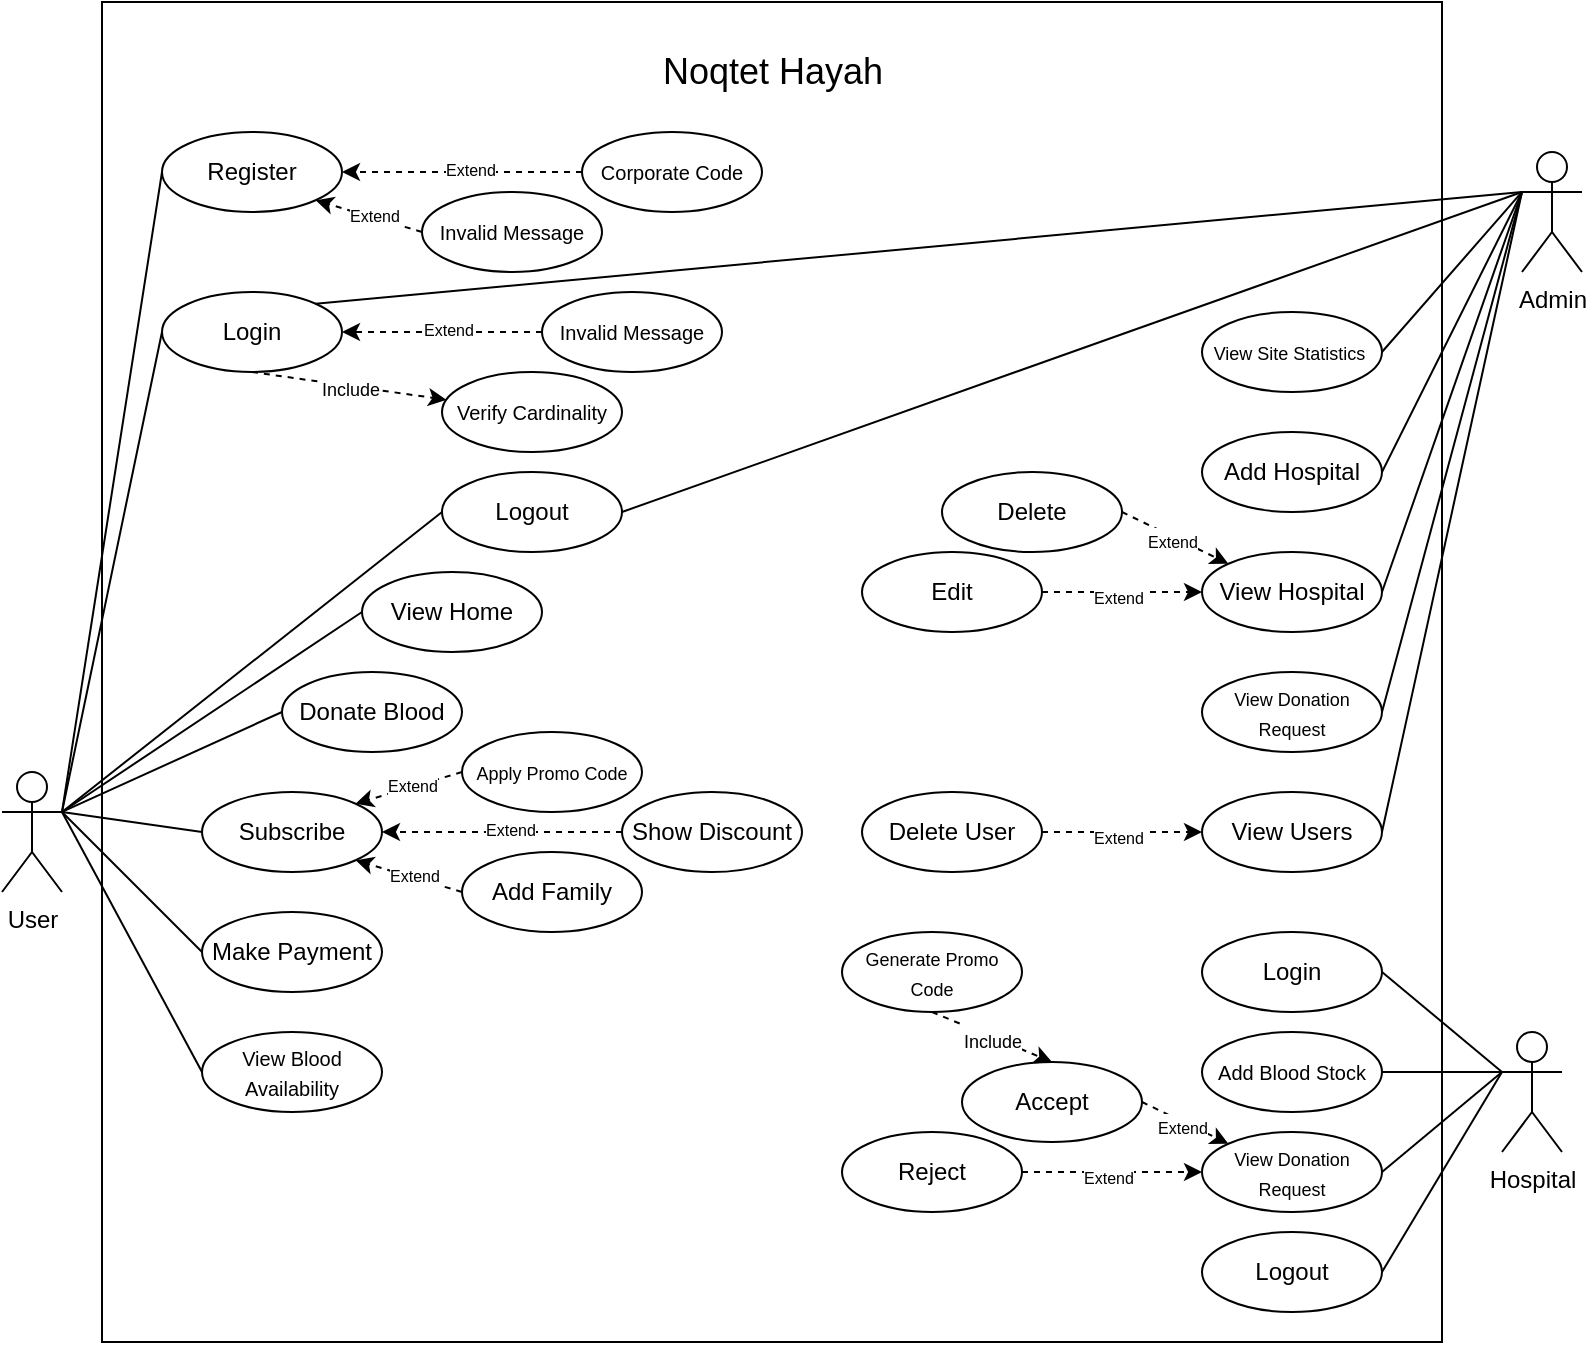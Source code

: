 <mxfile version="26.1.1">
  <diagram name="Page-1" id="CJFP9j9K7yKvtpVhEJYB">
    <mxGraphModel dx="996" dy="379" grid="1" gridSize="10" guides="1" tooltips="1" connect="1" arrows="1" fold="1" page="1" pageScale="1" pageWidth="850" pageHeight="1100" math="0" shadow="0">
      <root>
        <mxCell id="0" />
        <mxCell id="1" parent="0" />
        <mxCell id="4clGA9OW3IpD6KlwfDJ9-4" style="edgeStyle=orthogonalEdgeStyle;rounded=0;orthogonalLoop=1;jettySize=auto;html=1;" edge="1" parent="1">
          <mxGeometry relative="1" as="geometry">
            <mxPoint x="140" y="100" as="targetPoint" />
            <mxPoint x="140" y="100" as="sourcePoint" />
          </mxGeometry>
        </mxCell>
        <mxCell id="4clGA9OW3IpD6KlwfDJ9-7" value="" style="whiteSpace=wrap;html=1;aspect=fixed;fontStyle=1" vertex="1" parent="1">
          <mxGeometry x="70" y="15" width="670" height="670" as="geometry" />
        </mxCell>
        <mxCell id="4clGA9OW3IpD6KlwfDJ9-8" value="&lt;font style=&quot;font-size: 18px;&quot;&gt;Noqtet Hayah&lt;/font&gt;" style="text;html=1;align=center;verticalAlign=middle;whiteSpace=wrap;rounded=0;" vertex="1" parent="1">
          <mxGeometry x="348.5" y="30" width="113" height="40" as="geometry" />
        </mxCell>
        <mxCell id="4clGA9OW3IpD6KlwfDJ9-9" value="User" style="shape=umlActor;verticalLabelPosition=bottom;verticalAlign=top;html=1;outlineConnect=0;" vertex="1" parent="1">
          <mxGeometry x="20" y="400" width="30" height="60" as="geometry" />
        </mxCell>
        <mxCell id="4clGA9OW3IpD6KlwfDJ9-13" value="Hospital" style="shape=umlActor;verticalLabelPosition=bottom;verticalAlign=top;html=1;outlineConnect=0;" vertex="1" parent="1">
          <mxGeometry x="770" y="530" width="30" height="60" as="geometry" />
        </mxCell>
        <mxCell id="4clGA9OW3IpD6KlwfDJ9-14" value="Admin" style="shape=umlActor;verticalLabelPosition=bottom;verticalAlign=top;html=1;outlineConnect=0;" vertex="1" parent="1">
          <mxGeometry x="780" y="90" width="30" height="60" as="geometry" />
        </mxCell>
        <mxCell id="4clGA9OW3IpD6KlwfDJ9-20" style="edgeStyle=orthogonalEdgeStyle;rounded=0;orthogonalLoop=1;jettySize=auto;html=1;exitX=0.5;exitY=1;exitDx=0;exitDy=0;" edge="1" parent="1">
          <mxGeometry relative="1" as="geometry">
            <mxPoint x="195" y="150" as="sourcePoint" />
            <mxPoint x="195" y="150" as="targetPoint" />
          </mxGeometry>
        </mxCell>
        <mxCell id="4clGA9OW3IpD6KlwfDJ9-26" value="" style="html=1;labelBackgroundColor=#ffffff;startArrow=none;startFill=0;startSize=6;endArrow=classic;endFill=1;endSize=6;jettySize=auto;orthogonalLoop=1;strokeWidth=1;dashed=1;fontSize=14;rounded=0;exitX=0;exitY=0.5;exitDx=0;exitDy=0;entryX=1;entryY=1;entryDx=0;entryDy=0;" edge="1" parent="1" source="4clGA9OW3IpD6KlwfDJ9-62" target="4clGA9OW3IpD6KlwfDJ9-61">
          <mxGeometry width="60" height="60" relative="1" as="geometry">
            <mxPoint x="290" y="100" as="sourcePoint" />
            <mxPoint x="197" y="184" as="targetPoint" />
          </mxGeometry>
        </mxCell>
        <mxCell id="4clGA9OW3IpD6KlwfDJ9-28" value="&lt;font style=&quot;font-size: 8px;&quot;&gt;Extend&lt;/font&gt;" style="edgeLabel;html=1;align=center;verticalAlign=middle;resizable=0;points=[];" vertex="1" connectable="0" parent="4clGA9OW3IpD6KlwfDJ9-26">
          <mxGeometry x="-0.055" y="-2" relative="1" as="geometry">
            <mxPoint as="offset" />
          </mxGeometry>
        </mxCell>
        <mxCell id="4clGA9OW3IpD6KlwfDJ9-33" value="" style="html=1;labelBackgroundColor=#ffffff;startArrow=none;startFill=0;startSize=6;endArrow=classic;endFill=1;endSize=6;jettySize=auto;orthogonalLoop=1;strokeWidth=1;dashed=1;fontSize=14;rounded=0;entryX=1;entryY=0.5;entryDx=0;entryDy=0;exitX=0;exitY=0.5;exitDx=0;exitDy=0;" edge="1" parent="1" source="4clGA9OW3IpD6KlwfDJ9-58" target="4clGA9OW3IpD6KlwfDJ9-48">
          <mxGeometry width="60" height="60" relative="1" as="geometry">
            <mxPoint x="290" y="165" as="sourcePoint" />
            <mxPoint x="240" y="135" as="targetPoint" />
          </mxGeometry>
        </mxCell>
        <mxCell id="4clGA9OW3IpD6KlwfDJ9-34" value="&lt;font style=&quot;font-size: 8px;&quot;&gt;Extend&lt;/font&gt;" style="edgeLabel;html=1;align=center;verticalAlign=middle;resizable=0;points=[];" vertex="1" connectable="0" parent="4clGA9OW3IpD6KlwfDJ9-33">
          <mxGeometry x="-0.055" y="-2" relative="1" as="geometry">
            <mxPoint as="offset" />
          </mxGeometry>
        </mxCell>
        <mxCell id="4clGA9OW3IpD6KlwfDJ9-36" value="" style="html=1;labelBackgroundColor=#ffffff;startArrow=none;startFill=0;startSize=6;endArrow=classic;endFill=1;endSize=6;jettySize=auto;orthogonalLoop=1;strokeWidth=1;dashed=1;fontSize=14;rounded=0;exitX=0;exitY=0.5;exitDx=0;exitDy=0;entryX=1;entryY=0;entryDx=0;entryDy=0;" edge="1" parent="1" source="4clGA9OW3IpD6KlwfDJ9-56" target="4clGA9OW3IpD6KlwfDJ9-51">
          <mxGeometry width="60" height="60" relative="1" as="geometry">
            <mxPoint x="300" y="280" as="sourcePoint" />
            <mxPoint x="240" y="175" as="targetPoint" />
          </mxGeometry>
        </mxCell>
        <mxCell id="4clGA9OW3IpD6KlwfDJ9-37" value="&lt;font style=&quot;font-size: 8px;&quot;&gt;Extend&lt;/font&gt;" style="edgeLabel;html=1;align=center;verticalAlign=middle;resizable=0;points=[];" vertex="1" connectable="0" parent="4clGA9OW3IpD6KlwfDJ9-36">
          <mxGeometry x="-0.055" y="-2" relative="1" as="geometry">
            <mxPoint as="offset" />
          </mxGeometry>
        </mxCell>
        <mxCell id="4clGA9OW3IpD6KlwfDJ9-38" value="" style="html=1;labelBackgroundColor=#ffffff;startArrow=none;startFill=0;startSize=6;endArrow=classic;endFill=1;endSize=6;jettySize=auto;orthogonalLoop=1;strokeWidth=1;dashed=1;fontSize=14;rounded=0;entryX=1;entryY=1;entryDx=0;entryDy=0;exitX=0;exitY=0.5;exitDx=0;exitDy=0;" edge="1" parent="1" source="4clGA9OW3IpD6KlwfDJ9-55" target="4clGA9OW3IpD6KlwfDJ9-51">
          <mxGeometry width="60" height="60" relative="1" as="geometry">
            <mxPoint x="304" y="361" as="sourcePoint" />
            <mxPoint x="240" y="175" as="targetPoint" />
          </mxGeometry>
        </mxCell>
        <mxCell id="4clGA9OW3IpD6KlwfDJ9-39" value="&lt;font style=&quot;font-size: 8px;&quot;&gt;Extend&lt;/font&gt;" style="edgeLabel;html=1;align=center;verticalAlign=middle;resizable=0;points=[];" vertex="1" connectable="0" parent="4clGA9OW3IpD6KlwfDJ9-38">
          <mxGeometry x="-0.055" y="-2" relative="1" as="geometry">
            <mxPoint as="offset" />
          </mxGeometry>
        </mxCell>
        <mxCell id="4clGA9OW3IpD6KlwfDJ9-46" value="&lt;font style=&quot;font-size: 10px;&quot;&gt;View Blood Availability&lt;/font&gt;" style="ellipse;whiteSpace=wrap;html=1;" vertex="1" parent="1">
          <mxGeometry x="120" y="530" width="90" height="40" as="geometry" />
        </mxCell>
        <mxCell id="4clGA9OW3IpD6KlwfDJ9-47" value="Logout" style="ellipse;whiteSpace=wrap;html=1;" vertex="1" parent="1">
          <mxGeometry x="240" y="250" width="90" height="40" as="geometry" />
        </mxCell>
        <mxCell id="4clGA9OW3IpD6KlwfDJ9-48" value="Login" style="ellipse;whiteSpace=wrap;html=1;" vertex="1" parent="1">
          <mxGeometry x="100" y="160" width="90" height="40" as="geometry" />
        </mxCell>
        <mxCell id="4clGA9OW3IpD6KlwfDJ9-50" value="&lt;font style=&quot;font-size: 10px;&quot;&gt;Corporate Code&lt;/font&gt;" style="ellipse;whiteSpace=wrap;html=1;" vertex="1" parent="1">
          <mxGeometry x="310" y="80" width="90" height="40" as="geometry" />
        </mxCell>
        <mxCell id="4clGA9OW3IpD6KlwfDJ9-51" value="Subscribe" style="ellipse;whiteSpace=wrap;html=1;" vertex="1" parent="1">
          <mxGeometry x="120" y="410" width="90" height="40" as="geometry" />
        </mxCell>
        <mxCell id="4clGA9OW3IpD6KlwfDJ9-52" value="Show Discount" style="ellipse;whiteSpace=wrap;html=1;" vertex="1" parent="1">
          <mxGeometry x="330" y="410" width="90" height="40" as="geometry" />
        </mxCell>
        <mxCell id="4clGA9OW3IpD6KlwfDJ9-53" value="" style="html=1;labelBackgroundColor=#ffffff;startArrow=none;startFill=0;startSize=6;endArrow=classic;endFill=1;endSize=6;jettySize=auto;orthogonalLoop=1;strokeWidth=1;dashed=1;fontSize=14;rounded=0;entryX=1;entryY=0.5;entryDx=0;entryDy=0;exitX=0;exitY=0.5;exitDx=0;exitDy=0;" edge="1" parent="1" source="4clGA9OW3IpD6KlwfDJ9-52" target="4clGA9OW3IpD6KlwfDJ9-51">
          <mxGeometry width="60" height="60" relative="1" as="geometry">
            <mxPoint x="314" y="371" as="sourcePoint" />
            <mxPoint x="207" y="344" as="targetPoint" />
          </mxGeometry>
        </mxCell>
        <mxCell id="4clGA9OW3IpD6KlwfDJ9-54" value="&lt;font style=&quot;font-size: 8px;&quot;&gt;Extend&lt;/font&gt;" style="edgeLabel;html=1;align=center;verticalAlign=middle;resizable=0;points=[];" vertex="1" connectable="0" parent="4clGA9OW3IpD6KlwfDJ9-53">
          <mxGeometry x="-0.055" y="-2" relative="1" as="geometry">
            <mxPoint as="offset" />
          </mxGeometry>
        </mxCell>
        <mxCell id="4clGA9OW3IpD6KlwfDJ9-55" value="Add Family" style="ellipse;whiteSpace=wrap;html=1;" vertex="1" parent="1">
          <mxGeometry x="250" y="440" width="90" height="40" as="geometry" />
        </mxCell>
        <mxCell id="4clGA9OW3IpD6KlwfDJ9-56" value="&lt;font style=&quot;font-size: 9px;&quot;&gt;Apply Promo Code&lt;/font&gt;" style="ellipse;whiteSpace=wrap;html=1;" vertex="1" parent="1">
          <mxGeometry x="250" y="380" width="90" height="40" as="geometry" />
        </mxCell>
        <mxCell id="4clGA9OW3IpD6KlwfDJ9-57" value="Donate Blood" style="ellipse;whiteSpace=wrap;html=1;" vertex="1" parent="1">
          <mxGeometry x="160" y="350" width="90" height="40" as="geometry" />
        </mxCell>
        <mxCell id="4clGA9OW3IpD6KlwfDJ9-58" value="&lt;font style=&quot;font-size: 10px;&quot;&gt;Invalid Message&lt;/font&gt;" style="ellipse;whiteSpace=wrap;html=1;" vertex="1" parent="1">
          <mxGeometry x="290" y="160" width="90" height="40" as="geometry" />
        </mxCell>
        <mxCell id="4clGA9OW3IpD6KlwfDJ9-59" value="" style="html=1;labelBackgroundColor=#ffffff;startArrow=none;startFill=0;startSize=6;endArrow=classic;endFill=1;endSize=6;jettySize=auto;orthogonalLoop=1;strokeWidth=1;dashed=1;fontSize=14;rounded=0;entryX=1;entryY=0.5;entryDx=0;entryDy=0;exitX=0;exitY=0.5;exitDx=0;exitDy=0;" edge="1" parent="1" source="4clGA9OW3IpD6KlwfDJ9-50" target="4clGA9OW3IpD6KlwfDJ9-61">
          <mxGeometry width="60" height="60" relative="1" as="geometry">
            <mxPoint x="280" y="430" as="sourcePoint" />
            <mxPoint x="220" y="430" as="targetPoint" />
          </mxGeometry>
        </mxCell>
        <mxCell id="4clGA9OW3IpD6KlwfDJ9-60" value="&lt;font style=&quot;font-size: 8px;&quot;&gt;Extend&lt;/font&gt;" style="edgeLabel;html=1;align=center;verticalAlign=middle;resizable=0;points=[];" vertex="1" connectable="0" parent="4clGA9OW3IpD6KlwfDJ9-59">
          <mxGeometry x="-0.055" y="-2" relative="1" as="geometry">
            <mxPoint as="offset" />
          </mxGeometry>
        </mxCell>
        <mxCell id="4clGA9OW3IpD6KlwfDJ9-61" value="Register" style="ellipse;whiteSpace=wrap;html=1;" vertex="1" parent="1">
          <mxGeometry x="100" y="80" width="90" height="40" as="geometry" />
        </mxCell>
        <mxCell id="4clGA9OW3IpD6KlwfDJ9-62" value="&lt;font style=&quot;font-size: 10px;&quot;&gt;Invalid Message&lt;/font&gt;" style="ellipse;whiteSpace=wrap;html=1;" vertex="1" parent="1">
          <mxGeometry x="230" y="110" width="90" height="40" as="geometry" />
        </mxCell>
        <mxCell id="4clGA9OW3IpD6KlwfDJ9-63" value="&lt;font style=&quot;font-size: 10px;&quot;&gt;Verify Cardinality&lt;/font&gt;" style="ellipse;whiteSpace=wrap;html=1;" vertex="1" parent="1">
          <mxGeometry x="240" y="200" width="90" height="40" as="geometry" />
        </mxCell>
        <mxCell id="4clGA9OW3IpD6KlwfDJ9-65" value="&lt;font style=&quot;font-size: 9px;&quot;&gt;Include&lt;/font&gt;" style="html=1;labelBackgroundColor=#ffffff;startArrow=none;startFill=0;startSize=6;endArrow=classic;endFill=1;endSize=6;jettySize=auto;orthogonalLoop=1;strokeWidth=1;dashed=1;fontSize=14;rounded=0;exitX=0.5;exitY=1;exitDx=0;exitDy=0;" edge="1" parent="1" source="4clGA9OW3IpD6KlwfDJ9-48" target="4clGA9OW3IpD6KlwfDJ9-63">
          <mxGeometry width="60" height="60" relative="1" as="geometry">
            <mxPoint x="420" y="320" as="sourcePoint" />
            <mxPoint x="480" y="260" as="targetPoint" />
          </mxGeometry>
        </mxCell>
        <mxCell id="4clGA9OW3IpD6KlwfDJ9-66" value="View Home" style="ellipse;whiteSpace=wrap;html=1;" vertex="1" parent="1">
          <mxGeometry x="200" y="300" width="90" height="40" as="geometry" />
        </mxCell>
        <mxCell id="4clGA9OW3IpD6KlwfDJ9-67" value="Make Payment" style="ellipse;whiteSpace=wrap;html=1;" vertex="1" parent="1">
          <mxGeometry x="120" y="470" width="90" height="40" as="geometry" />
        </mxCell>
        <mxCell id="4clGA9OW3IpD6KlwfDJ9-68" value="" style="endArrow=none;html=1;rounded=0;exitX=1;exitY=0.333;exitDx=0;exitDy=0;exitPerimeter=0;entryX=0;entryY=0.5;entryDx=0;entryDy=0;" edge="1" parent="1" source="4clGA9OW3IpD6KlwfDJ9-9" target="4clGA9OW3IpD6KlwfDJ9-61">
          <mxGeometry width="50" height="50" relative="1" as="geometry">
            <mxPoint x="430" y="280" as="sourcePoint" />
            <mxPoint x="480" y="230" as="targetPoint" />
          </mxGeometry>
        </mxCell>
        <mxCell id="4clGA9OW3IpD6KlwfDJ9-69" value="" style="endArrow=none;html=1;rounded=0;exitX=1;exitY=0.333;exitDx=0;exitDy=0;exitPerimeter=0;entryX=0;entryY=0.5;entryDx=0;entryDy=0;" edge="1" parent="1" source="4clGA9OW3IpD6KlwfDJ9-9" target="4clGA9OW3IpD6KlwfDJ9-48">
          <mxGeometry width="50" height="50" relative="1" as="geometry">
            <mxPoint x="430" y="280" as="sourcePoint" />
            <mxPoint x="480" y="230" as="targetPoint" />
          </mxGeometry>
        </mxCell>
        <mxCell id="4clGA9OW3IpD6KlwfDJ9-70" value="" style="endArrow=none;html=1;rounded=0;exitX=0;exitY=0.5;exitDx=0;exitDy=0;entryX=1;entryY=0.333;entryDx=0;entryDy=0;entryPerimeter=0;" edge="1" parent="1" source="4clGA9OW3IpD6KlwfDJ9-47" target="4clGA9OW3IpD6KlwfDJ9-9">
          <mxGeometry width="50" height="50" relative="1" as="geometry">
            <mxPoint x="430" y="280" as="sourcePoint" />
            <mxPoint x="50" y="300" as="targetPoint" />
          </mxGeometry>
        </mxCell>
        <mxCell id="4clGA9OW3IpD6KlwfDJ9-71" value="" style="endArrow=none;html=1;rounded=0;exitX=0;exitY=0.5;exitDx=0;exitDy=0;entryX=1;entryY=0.333;entryDx=0;entryDy=0;entryPerimeter=0;" edge="1" parent="1" source="4clGA9OW3IpD6KlwfDJ9-66" target="4clGA9OW3IpD6KlwfDJ9-9">
          <mxGeometry width="50" height="50" relative="1" as="geometry">
            <mxPoint x="430" y="280" as="sourcePoint" />
            <mxPoint x="480" y="230" as="targetPoint" />
          </mxGeometry>
        </mxCell>
        <mxCell id="4clGA9OW3IpD6KlwfDJ9-72" value="" style="endArrow=none;html=1;rounded=0;exitX=0;exitY=0.5;exitDx=0;exitDy=0;entryX=1;entryY=0.333;entryDx=0;entryDy=0;entryPerimeter=0;" edge="1" parent="1" source="4clGA9OW3IpD6KlwfDJ9-57" target="4clGA9OW3IpD6KlwfDJ9-9">
          <mxGeometry width="50" height="50" relative="1" as="geometry">
            <mxPoint x="430" y="280" as="sourcePoint" />
            <mxPoint x="480" y="230" as="targetPoint" />
          </mxGeometry>
        </mxCell>
        <mxCell id="4clGA9OW3IpD6KlwfDJ9-73" value="" style="endArrow=none;html=1;rounded=0;exitX=0;exitY=0.5;exitDx=0;exitDy=0;entryX=1;entryY=0.333;entryDx=0;entryDy=0;entryPerimeter=0;" edge="1" parent="1" source="4clGA9OW3IpD6KlwfDJ9-51" target="4clGA9OW3IpD6KlwfDJ9-9">
          <mxGeometry width="50" height="50" relative="1" as="geometry">
            <mxPoint x="430" y="380" as="sourcePoint" />
            <mxPoint x="480" y="330" as="targetPoint" />
          </mxGeometry>
        </mxCell>
        <mxCell id="4clGA9OW3IpD6KlwfDJ9-74" value="" style="endArrow=none;html=1;rounded=0;exitX=0;exitY=0.5;exitDx=0;exitDy=0;entryX=1;entryY=0.333;entryDx=0;entryDy=0;entryPerimeter=0;" edge="1" parent="1" source="4clGA9OW3IpD6KlwfDJ9-67" target="4clGA9OW3IpD6KlwfDJ9-9">
          <mxGeometry width="50" height="50" relative="1" as="geometry">
            <mxPoint x="430" y="410" as="sourcePoint" />
            <mxPoint x="480" y="360" as="targetPoint" />
          </mxGeometry>
        </mxCell>
        <mxCell id="4clGA9OW3IpD6KlwfDJ9-75" value="" style="endArrow=none;html=1;rounded=0;exitX=0;exitY=0.5;exitDx=0;exitDy=0;entryX=1;entryY=0.333;entryDx=0;entryDy=0;entryPerimeter=0;" edge="1" parent="1" source="4clGA9OW3IpD6KlwfDJ9-46" target="4clGA9OW3IpD6KlwfDJ9-9">
          <mxGeometry width="50" height="50" relative="1" as="geometry">
            <mxPoint x="430" y="410" as="sourcePoint" />
            <mxPoint x="480" y="360" as="targetPoint" />
          </mxGeometry>
        </mxCell>
        <mxCell id="4clGA9OW3IpD6KlwfDJ9-76" value="Login" style="ellipse;whiteSpace=wrap;html=1;" vertex="1" parent="1">
          <mxGeometry x="620" y="480" width="90" height="40" as="geometry" />
        </mxCell>
        <mxCell id="4clGA9OW3IpD6KlwfDJ9-77" value="&lt;font style=&quot;font-size: 10px;&quot;&gt;Add Blood Stock&lt;/font&gt;" style="ellipse;whiteSpace=wrap;html=1;" vertex="1" parent="1">
          <mxGeometry x="620" y="530" width="90" height="40" as="geometry" />
        </mxCell>
        <mxCell id="4clGA9OW3IpD6KlwfDJ9-78" value="&lt;font style=&quot;font-size: 9px;&quot;&gt;View Donation Request&lt;/font&gt;" style="ellipse;whiteSpace=wrap;html=1;" vertex="1" parent="1">
          <mxGeometry x="620" y="580" width="90" height="40" as="geometry" />
        </mxCell>
        <mxCell id="4clGA9OW3IpD6KlwfDJ9-79" value="Accept" style="ellipse;whiteSpace=wrap;html=1;" vertex="1" parent="1">
          <mxGeometry x="500" y="545" width="90" height="40" as="geometry" />
        </mxCell>
        <mxCell id="4clGA9OW3IpD6KlwfDJ9-80" value="Reject" style="ellipse;whiteSpace=wrap;html=1;" vertex="1" parent="1">
          <mxGeometry x="440" y="580" width="90" height="40" as="geometry" />
        </mxCell>
        <mxCell id="4clGA9OW3IpD6KlwfDJ9-81" value="" style="html=1;labelBackgroundColor=#ffffff;startArrow=none;startFill=0;startSize=6;endArrow=classic;endFill=1;endSize=6;jettySize=auto;orthogonalLoop=1;strokeWidth=1;dashed=1;fontSize=14;rounded=0;entryX=0;entryY=0;entryDx=0;entryDy=0;exitX=1;exitY=0.5;exitDx=0;exitDy=0;" edge="1" parent="1" source="4clGA9OW3IpD6KlwfDJ9-79" target="4clGA9OW3IpD6KlwfDJ9-78">
          <mxGeometry width="60" height="60" relative="1" as="geometry">
            <mxPoint x="340" y="150" as="sourcePoint" />
            <mxPoint x="220" y="150" as="targetPoint" />
          </mxGeometry>
        </mxCell>
        <mxCell id="4clGA9OW3IpD6KlwfDJ9-82" value="&lt;font style=&quot;font-size: 8px;&quot;&gt;Extend&lt;/font&gt;" style="edgeLabel;html=1;align=center;verticalAlign=middle;resizable=0;points=[];" vertex="1" connectable="0" parent="4clGA9OW3IpD6KlwfDJ9-81">
          <mxGeometry x="-0.055" y="-2" relative="1" as="geometry">
            <mxPoint as="offset" />
          </mxGeometry>
        </mxCell>
        <mxCell id="4clGA9OW3IpD6KlwfDJ9-84" value="" style="html=1;labelBackgroundColor=#ffffff;startArrow=none;startFill=0;startSize=6;endArrow=classic;endFill=1;endSize=6;jettySize=auto;orthogonalLoop=1;strokeWidth=1;dashed=1;fontSize=14;rounded=0;entryX=0;entryY=0.5;entryDx=0;entryDy=0;exitX=1;exitY=0.5;exitDx=0;exitDy=0;" edge="1" parent="1" source="4clGA9OW3IpD6KlwfDJ9-80" target="4clGA9OW3IpD6KlwfDJ9-78">
          <mxGeometry width="60" height="60" relative="1" as="geometry">
            <mxPoint x="350" y="160" as="sourcePoint" />
            <mxPoint x="230" y="160" as="targetPoint" />
          </mxGeometry>
        </mxCell>
        <mxCell id="4clGA9OW3IpD6KlwfDJ9-85" value="&lt;font style=&quot;font-size: 8px;&quot;&gt;Extend&lt;/font&gt;" style="edgeLabel;html=1;align=center;verticalAlign=middle;resizable=0;points=[];" vertex="1" connectable="0" parent="4clGA9OW3IpD6KlwfDJ9-84">
          <mxGeometry x="-0.055" y="-2" relative="1" as="geometry">
            <mxPoint as="offset" />
          </mxGeometry>
        </mxCell>
        <mxCell id="4clGA9OW3IpD6KlwfDJ9-87" value="&lt;font style=&quot;font-size: 9px;&quot;&gt;Generate Promo Code&lt;/font&gt;" style="ellipse;whiteSpace=wrap;html=1;" vertex="1" parent="1">
          <mxGeometry x="440" y="480" width="90" height="40" as="geometry" />
        </mxCell>
        <mxCell id="4clGA9OW3IpD6KlwfDJ9-89" value="&lt;font style=&quot;font-size: 9px;&quot;&gt;Include&lt;/font&gt;" style="html=1;labelBackgroundColor=#ffffff;startArrow=none;startFill=0;startSize=6;endArrow=classic;endFill=1;endSize=6;jettySize=auto;orthogonalLoop=1;strokeWidth=1;dashed=1;fontSize=14;rounded=0;exitX=0.5;exitY=1;exitDx=0;exitDy=0;entryX=0.5;entryY=0;entryDx=0;entryDy=0;" edge="1" parent="1" source="4clGA9OW3IpD6KlwfDJ9-87" target="4clGA9OW3IpD6KlwfDJ9-79">
          <mxGeometry width="60" height="60" relative="1" as="geometry">
            <mxPoint x="207" y="224" as="sourcePoint" />
            <mxPoint x="260" y="235" as="targetPoint" />
          </mxGeometry>
        </mxCell>
        <mxCell id="4clGA9OW3IpD6KlwfDJ9-93" value="" style="endArrow=none;html=1;rounded=0;entryX=1;entryY=0.5;entryDx=0;entryDy=0;exitX=0;exitY=0.333;exitDx=0;exitDy=0;exitPerimeter=0;" edge="1" parent="1" source="4clGA9OW3IpD6KlwfDJ9-13" target="4clGA9OW3IpD6KlwfDJ9-76">
          <mxGeometry width="50" height="50" relative="1" as="geometry">
            <mxPoint x="430" y="280" as="sourcePoint" />
            <mxPoint x="480" y="230" as="targetPoint" />
          </mxGeometry>
        </mxCell>
        <mxCell id="4clGA9OW3IpD6KlwfDJ9-94" value="" style="endArrow=none;html=1;rounded=0;entryX=1;entryY=0.5;entryDx=0;entryDy=0;exitX=0;exitY=0.333;exitDx=0;exitDy=0;exitPerimeter=0;" edge="1" parent="1" source="4clGA9OW3IpD6KlwfDJ9-13" target="4clGA9OW3IpD6KlwfDJ9-77">
          <mxGeometry width="50" height="50" relative="1" as="geometry">
            <mxPoint x="430" y="280" as="sourcePoint" />
            <mxPoint x="480" y="230" as="targetPoint" />
          </mxGeometry>
        </mxCell>
        <mxCell id="4clGA9OW3IpD6KlwfDJ9-95" value="" style="endArrow=none;html=1;rounded=0;exitX=0;exitY=0.333;exitDx=0;exitDy=0;exitPerimeter=0;entryX=1;entryY=0.5;entryDx=0;entryDy=0;" edge="1" parent="1" source="4clGA9OW3IpD6KlwfDJ9-13" target="4clGA9OW3IpD6KlwfDJ9-78">
          <mxGeometry width="50" height="50" relative="1" as="geometry">
            <mxPoint x="430" y="280" as="sourcePoint" />
            <mxPoint x="480" y="230" as="targetPoint" />
          </mxGeometry>
        </mxCell>
        <mxCell id="4clGA9OW3IpD6KlwfDJ9-96" value="" style="endArrow=none;html=1;rounded=0;entryX=0;entryY=0.333;entryDx=0;entryDy=0;entryPerimeter=0;exitX=1;exitY=0;exitDx=0;exitDy=0;" edge="1" parent="1" source="4clGA9OW3IpD6KlwfDJ9-48" target="4clGA9OW3IpD6KlwfDJ9-14">
          <mxGeometry width="50" height="50" relative="1" as="geometry">
            <mxPoint x="430" y="340" as="sourcePoint" />
            <mxPoint x="480" y="290" as="targetPoint" />
          </mxGeometry>
        </mxCell>
        <mxCell id="4clGA9OW3IpD6KlwfDJ9-98" value="&lt;font style=&quot;font-size: 9px;&quot;&gt;View Site Statistics&amp;nbsp;&lt;/font&gt;" style="ellipse;whiteSpace=wrap;html=1;" vertex="1" parent="1">
          <mxGeometry x="620" y="170" width="90" height="40" as="geometry" />
        </mxCell>
        <mxCell id="4clGA9OW3IpD6KlwfDJ9-99" value="Add Hospital" style="ellipse;whiteSpace=wrap;html=1;" vertex="1" parent="1">
          <mxGeometry x="620" y="230" width="90" height="40" as="geometry" />
        </mxCell>
        <mxCell id="4clGA9OW3IpD6KlwfDJ9-100" value="" style="endArrow=none;html=1;rounded=0;entryX=0;entryY=0.333;entryDx=0;entryDy=0;entryPerimeter=0;exitX=1;exitY=0.5;exitDx=0;exitDy=0;" edge="1" parent="1" source="4clGA9OW3IpD6KlwfDJ9-98" target="4clGA9OW3IpD6KlwfDJ9-14">
          <mxGeometry width="50" height="50" relative="1" as="geometry">
            <mxPoint x="430" y="240" as="sourcePoint" />
            <mxPoint x="480" y="190" as="targetPoint" />
          </mxGeometry>
        </mxCell>
        <mxCell id="4clGA9OW3IpD6KlwfDJ9-101" value="" style="endArrow=none;html=1;rounded=0;entryX=0;entryY=0.333;entryDx=0;entryDy=0;entryPerimeter=0;exitX=1;exitY=0.5;exitDx=0;exitDy=0;" edge="1" parent="1" source="4clGA9OW3IpD6KlwfDJ9-99" target="4clGA9OW3IpD6KlwfDJ9-14">
          <mxGeometry width="50" height="50" relative="1" as="geometry">
            <mxPoint x="430" y="240" as="sourcePoint" />
            <mxPoint x="480" y="190" as="targetPoint" />
          </mxGeometry>
        </mxCell>
        <mxCell id="4clGA9OW3IpD6KlwfDJ9-102" value="View Hospital" style="ellipse;whiteSpace=wrap;html=1;" vertex="1" parent="1">
          <mxGeometry x="620" y="290" width="90" height="40" as="geometry" />
        </mxCell>
        <mxCell id="4clGA9OW3IpD6KlwfDJ9-103" value="Edit" style="ellipse;whiteSpace=wrap;html=1;" vertex="1" parent="1">
          <mxGeometry x="450" y="290" width="90" height="40" as="geometry" />
        </mxCell>
        <mxCell id="4clGA9OW3IpD6KlwfDJ9-104" value="Delete" style="ellipse;whiteSpace=wrap;html=1;" vertex="1" parent="1">
          <mxGeometry x="490" y="250" width="90" height="40" as="geometry" />
        </mxCell>
        <mxCell id="4clGA9OW3IpD6KlwfDJ9-106" value="" style="html=1;labelBackgroundColor=#ffffff;startArrow=none;startFill=0;startSize=6;endArrow=classic;endFill=1;endSize=6;jettySize=auto;orthogonalLoop=1;strokeWidth=1;dashed=1;fontSize=14;rounded=0;entryX=0;entryY=0.5;entryDx=0;entryDy=0;exitX=1;exitY=0.5;exitDx=0;exitDy=0;" edge="1" parent="1" source="4clGA9OW3IpD6KlwfDJ9-103" target="4clGA9OW3IpD6KlwfDJ9-102">
          <mxGeometry width="60" height="60" relative="1" as="geometry">
            <mxPoint x="360" y="230" as="sourcePoint" />
            <mxPoint x="290" y="230" as="targetPoint" />
          </mxGeometry>
        </mxCell>
        <mxCell id="4clGA9OW3IpD6KlwfDJ9-107" value="&lt;font style=&quot;font-size: 8px;&quot;&gt;Extend&lt;/font&gt;" style="edgeLabel;html=1;align=center;verticalAlign=middle;resizable=0;points=[];" vertex="1" connectable="0" parent="4clGA9OW3IpD6KlwfDJ9-106">
          <mxGeometry x="-0.055" y="-2" relative="1" as="geometry">
            <mxPoint as="offset" />
          </mxGeometry>
        </mxCell>
        <mxCell id="4clGA9OW3IpD6KlwfDJ9-108" value="" style="html=1;labelBackgroundColor=#ffffff;startArrow=none;startFill=0;startSize=6;endArrow=classic;endFill=1;endSize=6;jettySize=auto;orthogonalLoop=1;strokeWidth=1;dashed=1;fontSize=14;rounded=0;entryX=0;entryY=0;entryDx=0;entryDy=0;exitX=1;exitY=0.5;exitDx=0;exitDy=0;" edge="1" parent="1" source="4clGA9OW3IpD6KlwfDJ9-104" target="4clGA9OW3IpD6KlwfDJ9-102">
          <mxGeometry width="60" height="60" relative="1" as="geometry">
            <mxPoint x="370" y="240" as="sourcePoint" />
            <mxPoint x="300" y="240" as="targetPoint" />
          </mxGeometry>
        </mxCell>
        <mxCell id="4clGA9OW3IpD6KlwfDJ9-109" value="&lt;font style=&quot;font-size: 8px;&quot;&gt;Extend&lt;/font&gt;" style="edgeLabel;html=1;align=center;verticalAlign=middle;resizable=0;points=[];" vertex="1" connectable="0" parent="4clGA9OW3IpD6KlwfDJ9-108">
          <mxGeometry x="-0.055" y="-2" relative="1" as="geometry">
            <mxPoint as="offset" />
          </mxGeometry>
        </mxCell>
        <mxCell id="4clGA9OW3IpD6KlwfDJ9-112" value="&lt;font style=&quot;font-size: 9px;&quot;&gt;View Donation Request&lt;/font&gt;" style="ellipse;whiteSpace=wrap;html=1;" vertex="1" parent="1">
          <mxGeometry x="620" y="350" width="90" height="40" as="geometry" />
        </mxCell>
        <mxCell id="4clGA9OW3IpD6KlwfDJ9-113" value="View Users" style="ellipse;whiteSpace=wrap;html=1;" vertex="1" parent="1">
          <mxGeometry x="620" y="410" width="90" height="40" as="geometry" />
        </mxCell>
        <mxCell id="4clGA9OW3IpD6KlwfDJ9-114" value="Delete User" style="ellipse;whiteSpace=wrap;html=1;" vertex="1" parent="1">
          <mxGeometry x="450" y="410" width="90" height="40" as="geometry" />
        </mxCell>
        <mxCell id="4clGA9OW3IpD6KlwfDJ9-115" value="" style="html=1;labelBackgroundColor=#ffffff;startArrow=none;startFill=0;startSize=6;endArrow=classic;endFill=1;endSize=6;jettySize=auto;orthogonalLoop=1;strokeWidth=1;dashed=1;fontSize=14;rounded=0;entryX=0;entryY=0.5;entryDx=0;entryDy=0;exitX=1;exitY=0.5;exitDx=0;exitDy=0;" edge="1" parent="1" source="4clGA9OW3IpD6KlwfDJ9-114" target="4clGA9OW3IpD6KlwfDJ9-113">
          <mxGeometry width="60" height="60" relative="1" as="geometry">
            <mxPoint x="550" y="260" as="sourcePoint" />
            <mxPoint x="630" y="260" as="targetPoint" />
          </mxGeometry>
        </mxCell>
        <mxCell id="4clGA9OW3IpD6KlwfDJ9-116" value="&lt;font style=&quot;font-size: 8px;&quot;&gt;Extend&lt;/font&gt;" style="edgeLabel;html=1;align=center;verticalAlign=middle;resizable=0;points=[];" vertex="1" connectable="0" parent="4clGA9OW3IpD6KlwfDJ9-115">
          <mxGeometry x="-0.055" y="-2" relative="1" as="geometry">
            <mxPoint as="offset" />
          </mxGeometry>
        </mxCell>
        <mxCell id="4clGA9OW3IpD6KlwfDJ9-117" value="" style="endArrow=none;html=1;rounded=0;exitX=1;exitY=0.5;exitDx=0;exitDy=0;entryX=0;entryY=0.333;entryDx=0;entryDy=0;entryPerimeter=0;" edge="1" parent="1" source="4clGA9OW3IpD6KlwfDJ9-47" target="4clGA9OW3IpD6KlwfDJ9-14">
          <mxGeometry width="50" height="50" relative="1" as="geometry">
            <mxPoint x="430" y="190" as="sourcePoint" />
            <mxPoint x="480" y="140" as="targetPoint" />
          </mxGeometry>
        </mxCell>
        <mxCell id="4clGA9OW3IpD6KlwfDJ9-118" value="Logout" style="ellipse;whiteSpace=wrap;html=1;" vertex="1" parent="1">
          <mxGeometry x="620" y="630" width="90" height="40" as="geometry" />
        </mxCell>
        <mxCell id="4clGA9OW3IpD6KlwfDJ9-119" value="" style="endArrow=none;html=1;rounded=0;exitX=0;exitY=0.333;exitDx=0;exitDy=0;exitPerimeter=0;entryX=1;entryY=0.5;entryDx=0;entryDy=0;" edge="1" parent="1" source="4clGA9OW3IpD6KlwfDJ9-13" target="4clGA9OW3IpD6KlwfDJ9-118">
          <mxGeometry width="50" height="50" relative="1" as="geometry">
            <mxPoint x="430" y="500" as="sourcePoint" />
            <mxPoint x="480" y="450" as="targetPoint" />
          </mxGeometry>
        </mxCell>
        <mxCell id="4clGA9OW3IpD6KlwfDJ9-120" value="" style="endArrow=none;html=1;rounded=0;exitX=0;exitY=0.333;exitDx=0;exitDy=0;exitPerimeter=0;entryX=1;entryY=0.5;entryDx=0;entryDy=0;" edge="1" parent="1" source="4clGA9OW3IpD6KlwfDJ9-14" target="4clGA9OW3IpD6KlwfDJ9-102">
          <mxGeometry width="50" height="50" relative="1" as="geometry">
            <mxPoint x="430" y="270" as="sourcePoint" />
            <mxPoint x="480" y="220" as="targetPoint" />
          </mxGeometry>
        </mxCell>
        <mxCell id="4clGA9OW3IpD6KlwfDJ9-122" value="" style="endArrow=none;html=1;rounded=0;entryX=0;entryY=0.333;entryDx=0;entryDy=0;entryPerimeter=0;exitX=1;exitY=0.5;exitDx=0;exitDy=0;" edge="1" parent="1" source="4clGA9OW3IpD6KlwfDJ9-112" target="4clGA9OW3IpD6KlwfDJ9-14">
          <mxGeometry width="50" height="50" relative="1" as="geometry">
            <mxPoint x="430" y="240" as="sourcePoint" />
            <mxPoint x="480" y="190" as="targetPoint" />
          </mxGeometry>
        </mxCell>
        <mxCell id="4clGA9OW3IpD6KlwfDJ9-123" value="" style="endArrow=none;html=1;rounded=0;entryX=0;entryY=0.333;entryDx=0;entryDy=0;entryPerimeter=0;exitX=1;exitY=0.5;exitDx=0;exitDy=0;" edge="1" parent="1" source="4clGA9OW3IpD6KlwfDJ9-113" target="4clGA9OW3IpD6KlwfDJ9-14">
          <mxGeometry width="50" height="50" relative="1" as="geometry">
            <mxPoint x="430" y="240" as="sourcePoint" />
            <mxPoint x="480" y="190" as="targetPoint" />
          </mxGeometry>
        </mxCell>
      </root>
    </mxGraphModel>
  </diagram>
</mxfile>
